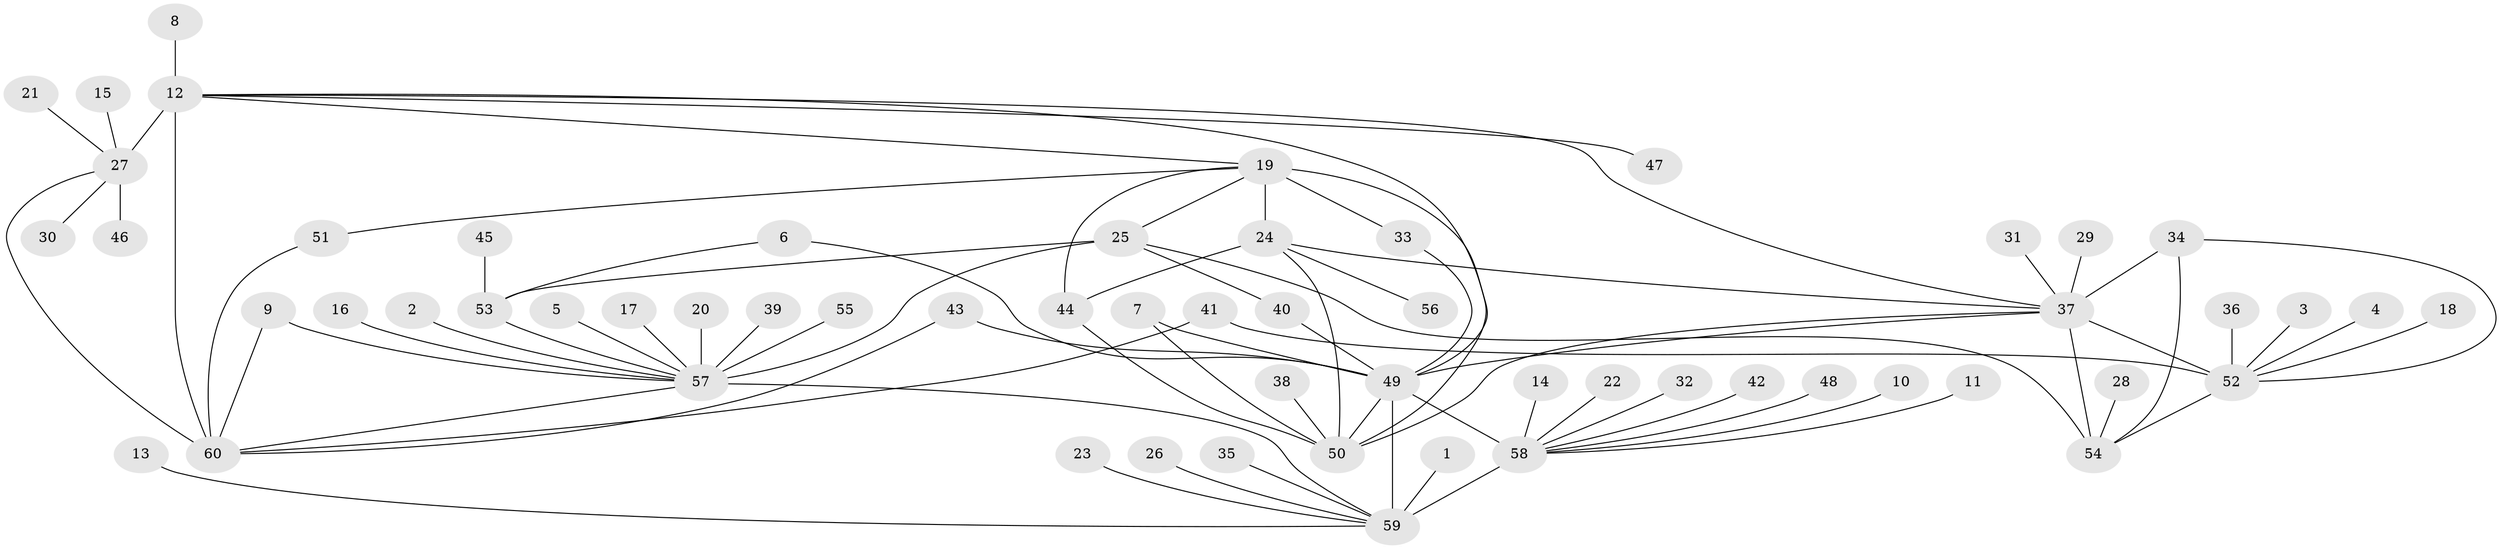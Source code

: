 // original degree distribution, {7: 0.08333333333333333, 10: 0.016666666666666666, 12: 0.008333333333333333, 8: 0.025, 5: 0.008333333333333333, 13: 0.025, 11: 0.03333333333333333, 9: 0.016666666666666666, 6: 0.025, 14: 0.008333333333333333, 1: 0.6416666666666667, 3: 0.008333333333333333, 2: 0.1}
// Generated by graph-tools (version 1.1) at 2025/37/03/04/25 23:37:47]
// undirected, 60 vertices, 83 edges
graph export_dot {
  node [color=gray90,style=filled];
  1;
  2;
  3;
  4;
  5;
  6;
  7;
  8;
  9;
  10;
  11;
  12;
  13;
  14;
  15;
  16;
  17;
  18;
  19;
  20;
  21;
  22;
  23;
  24;
  25;
  26;
  27;
  28;
  29;
  30;
  31;
  32;
  33;
  34;
  35;
  36;
  37;
  38;
  39;
  40;
  41;
  42;
  43;
  44;
  45;
  46;
  47;
  48;
  49;
  50;
  51;
  52;
  53;
  54;
  55;
  56;
  57;
  58;
  59;
  60;
  1 -- 59 [weight=1.0];
  2 -- 57 [weight=1.0];
  3 -- 52 [weight=1.0];
  4 -- 52 [weight=1.0];
  5 -- 57 [weight=1.0];
  6 -- 49 [weight=1.0];
  6 -- 53 [weight=1.0];
  7 -- 49 [weight=1.0];
  7 -- 50 [weight=1.0];
  8 -- 12 [weight=1.0];
  9 -- 57 [weight=1.0];
  9 -- 60 [weight=1.0];
  10 -- 58 [weight=1.0];
  11 -- 58 [weight=1.0];
  12 -- 19 [weight=1.0];
  12 -- 27 [weight=4.0];
  12 -- 37 [weight=1.0];
  12 -- 47 [weight=1.0];
  12 -- 49 [weight=1.0];
  12 -- 60 [weight=4.0];
  13 -- 59 [weight=1.0];
  14 -- 58 [weight=1.0];
  15 -- 27 [weight=1.0];
  16 -- 57 [weight=1.0];
  17 -- 57 [weight=1.0];
  18 -- 52 [weight=1.0];
  19 -- 24 [weight=3.0];
  19 -- 25 [weight=1.0];
  19 -- 33 [weight=1.0];
  19 -- 44 [weight=3.0];
  19 -- 50 [weight=3.0];
  19 -- 51 [weight=1.0];
  20 -- 57 [weight=1.0];
  21 -- 27 [weight=1.0];
  22 -- 58 [weight=1.0];
  23 -- 59 [weight=1.0];
  24 -- 37 [weight=1.0];
  24 -- 44 [weight=1.0];
  24 -- 50 [weight=1.0];
  24 -- 56 [weight=1.0];
  25 -- 40 [weight=1.0];
  25 -- 53 [weight=2.0];
  25 -- 54 [weight=1.0];
  25 -- 57 [weight=6.0];
  26 -- 59 [weight=1.0];
  27 -- 30 [weight=1.0];
  27 -- 46 [weight=1.0];
  27 -- 60 [weight=1.0];
  28 -- 54 [weight=1.0];
  29 -- 37 [weight=1.0];
  31 -- 37 [weight=1.0];
  32 -- 58 [weight=1.0];
  33 -- 49 [weight=1.0];
  34 -- 37 [weight=2.0];
  34 -- 52 [weight=1.0];
  34 -- 54 [weight=2.0];
  35 -- 59 [weight=1.0];
  36 -- 52 [weight=1.0];
  37 -- 49 [weight=1.0];
  37 -- 50 [weight=1.0];
  37 -- 52 [weight=2.0];
  37 -- 54 [weight=4.0];
  38 -- 50 [weight=1.0];
  39 -- 57 [weight=1.0];
  40 -- 49 [weight=1.0];
  41 -- 52 [weight=1.0];
  41 -- 60 [weight=1.0];
  42 -- 58 [weight=1.0];
  43 -- 49 [weight=1.0];
  43 -- 60 [weight=1.0];
  44 -- 50 [weight=1.0];
  45 -- 53 [weight=1.0];
  48 -- 58 [weight=1.0];
  49 -- 50 [weight=1.0];
  49 -- 58 [weight=6.0];
  49 -- 59 [weight=2.0];
  51 -- 60 [weight=1.0];
  52 -- 54 [weight=2.0];
  53 -- 57 [weight=3.0];
  55 -- 57 [weight=1.0];
  57 -- 59 [weight=1.0];
  57 -- 60 [weight=1.0];
  58 -- 59 [weight=3.0];
}
